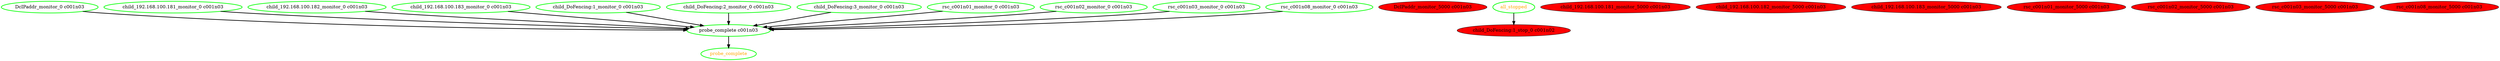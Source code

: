  digraph "g" {
"DcIPaddr_monitor_0 c001n03" -> "probe_complete c001n03" [ style = bold]
"DcIPaddr_monitor_0 c001n03" [ style=bold color="green" fontcolor="black" ]
"DcIPaddr_monitor_5000 c001n03" [ style=filled color="black" fontcolor="black"  fillcolor=red]
"all_stopped" -> "child_DoFencing:1_stop_0 c001n02" [ style = bold]
"all_stopped" [ style=bold color="green" fontcolor="orange"  ]
"child_192.168.100.181_monitor_0 c001n03" -> "probe_complete c001n03" [ style = bold]
"child_192.168.100.181_monitor_0 c001n03" [ style=bold color="green" fontcolor="black" ]
"child_192.168.100.181_monitor_5000 c001n03" [ style=filled color="black" fontcolor="black"  fillcolor=red]
"child_192.168.100.182_monitor_0 c001n03" -> "probe_complete c001n03" [ style = bold]
"child_192.168.100.182_monitor_0 c001n03" [ style=bold color="green" fontcolor="black" ]
"child_192.168.100.182_monitor_5000 c001n03" [ style=filled color="black" fontcolor="black"  fillcolor=red]
"child_192.168.100.183_monitor_0 c001n03" -> "probe_complete c001n03" [ style = bold]
"child_192.168.100.183_monitor_0 c001n03" [ style=bold color="green" fontcolor="black" ]
"child_192.168.100.183_monitor_5000 c001n03" [ style=filled color="black" fontcolor="black"  fillcolor=red]
"child_DoFencing:1_monitor_0 c001n03" -> "probe_complete c001n03" [ style = bold]
"child_DoFencing:1_monitor_0 c001n03" [ style=bold color="green" fontcolor="black" ]
"child_DoFencing:1_stop_0 c001n02" [ style=filled color="black" fontcolor="black"  fillcolor=red]
"child_DoFencing:2_monitor_0 c001n03" -> "probe_complete c001n03" [ style = bold]
"child_DoFencing:2_monitor_0 c001n03" [ style=bold color="green" fontcolor="black" ]
"child_DoFencing:3_monitor_0 c001n03" -> "probe_complete c001n03" [ style = bold]
"child_DoFencing:3_monitor_0 c001n03" [ style=bold color="green" fontcolor="black" ]
"probe_complete c001n03" -> "probe_complete" [ style = bold]
"probe_complete c001n03" [ style=bold color="green" fontcolor="black" ]
"probe_complete" [ style=bold color="green" fontcolor="orange" ]
"rsc_c001n01_monitor_0 c001n03" -> "probe_complete c001n03" [ style = bold]
"rsc_c001n01_monitor_0 c001n03" [ style=bold color="green" fontcolor="black" ]
"rsc_c001n01_monitor_5000 c001n03" [ style=filled color="black" fontcolor="black"  fillcolor=red]
"rsc_c001n02_monitor_0 c001n03" -> "probe_complete c001n03" [ style = bold]
"rsc_c001n02_monitor_0 c001n03" [ style=bold color="green" fontcolor="black" ]
"rsc_c001n02_monitor_5000 c001n03" [ style=filled color="black" fontcolor="black"  fillcolor=red]
"rsc_c001n03_monitor_0 c001n03" -> "probe_complete c001n03" [ style = bold]
"rsc_c001n03_monitor_0 c001n03" [ style=bold color="green" fontcolor="black" ]
"rsc_c001n03_monitor_5000 c001n03" [ style=filled color="black" fontcolor="black"  fillcolor=red]
"rsc_c001n08_monitor_0 c001n03" -> "probe_complete c001n03" [ style = bold]
"rsc_c001n08_monitor_0 c001n03" [ style=bold color="green" fontcolor="black" ]
"rsc_c001n08_monitor_5000 c001n03" [ style=filled color="black" fontcolor="black"  fillcolor=red]
}
